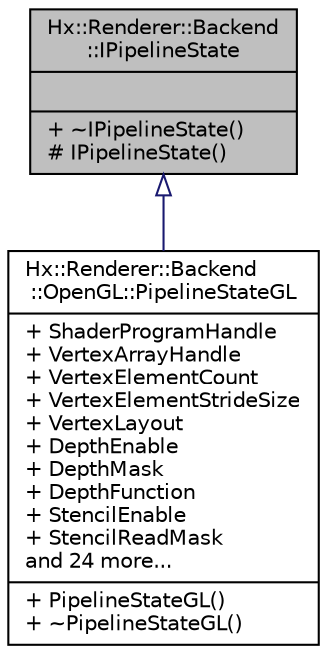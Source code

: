 digraph "Hx::Renderer::Backend::IPipelineState"
{
  edge [fontname="Helvetica",fontsize="10",labelfontname="Helvetica",labelfontsize="10"];
  node [fontname="Helvetica",fontsize="10",shape=record];
  Node0 [label="{Hx::Renderer::Backend\l::IPipelineState\n||+ ~IPipelineState()\l# IPipelineState()\l}",height=0.2,width=0.4,color="black", fillcolor="grey75", style="filled", fontcolor="black"];
  Node0 -> Node1 [dir="back",color="midnightblue",fontsize="10",style="solid",arrowtail="onormal",fontname="Helvetica"];
  Node1 [label="{Hx::Renderer::Backend\l::OpenGL::PipelineStateGL\n|+ ShaderProgramHandle\l+ VertexArrayHandle\l+ VertexElementCount\l+ VertexElementStrideSize\l+ VertexLayout\l+ DepthEnable\l+ DepthMask\l+ DepthFunction\l+ StencilEnable\l+ StencilReadMask\land 24 more...\l|+ PipelineStateGL()\l+ ~PipelineStateGL()\l}",height=0.2,width=0.4,color="black", fillcolor="white", style="filled",URL="$structHx_1_1Renderer_1_1Backend_1_1OpenGL_1_1PipelineStateGL.html"];
}
